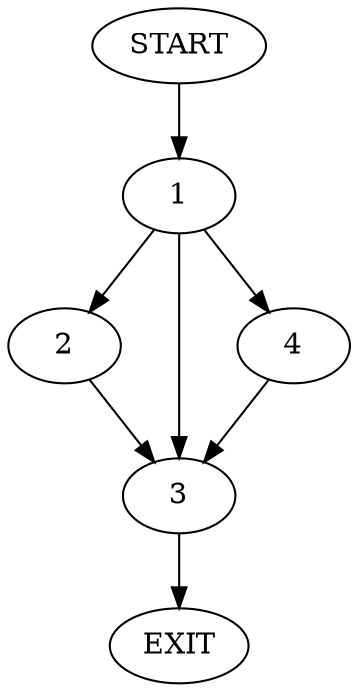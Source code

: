 digraph {
0 [label="START"];
1;
2;
3;
4;
5 [label="EXIT"];
0 -> 1;
1 -> 2;
1 -> 3;
1 -> 4;
2 -> 3;
4 -> 3;
3 -> 5;
}